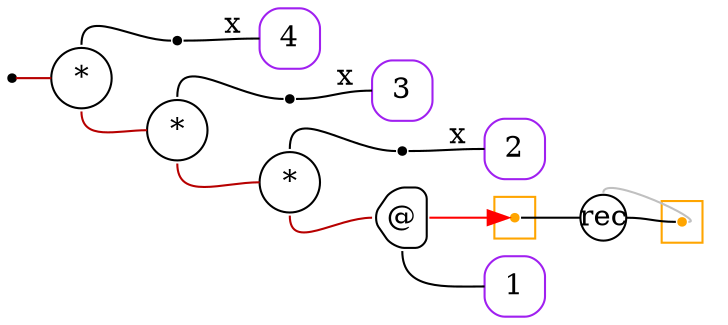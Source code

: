 digraph G {
  rankdir=LR;
  edge[arrowhead=none,arrowtail=none];
  node[fixedsize=true,shape=circle]
  size="9.201041666666667,5.219270833333334";
  labeldistance=0;
  nodesep=.175;
  ranksep=.175;

 nd1[shape=point];
   nd14[label="4",tooltip="nd14-ConstGraph",style=rounded,orientation=90,shape=square,width=.4,height=.4,color="purple"];
 nd42[label="*",tooltip="nd42-BinOpGraph",style=rounded,width=.4,height=.4,color="#000000"];
 nd59[label=" ",tooltip="nd59-ContractGraph",style=rounded,orientation=90,shape=point];
   nd113[label="3",tooltip="nd113-ConstGraph",style=rounded,orientation=90,shape=square,width=.4,height=.4,color="purple"];
 nd84[label="*",tooltip="nd84-BinOpGraph",style=rounded,width=.4,height=.4,color="#000000"];
 nd92[label=" ",tooltip="nd92-ContractGraph",style=rounded,orientation=90,shape=point];
   nd162[label="2",tooltip="nd162-ConstGraph",style=rounded,orientation=90,shape=square,width=.4,height=.4,color="purple"];
 nd133[label="*",tooltip="nd133-BinOpGraph",style=rounded,width=.4,height=.4,color="#000000"];
 nd134[label="@",tooltip="nd134-AppGraph",style=rounded,orientation=90,shape=house,width=.4,height=.4,color="#000000"];
 nd141[label=" ",tooltip="nd141-ContractGraph",style=rounded,orientation=90,shape=point];
   nd211[label="1",tooltip="nd211-ConstGraph",style=rounded,orientation=90,shape=square,width=.4,height=.4,color="purple"];
 subgraph cluster_nd170 {
   graph[style=fill,color="orange"];
   ndcluster_nd170[tooltip="nd170",orientation=90,shape=point,color="orange"];
 };
 nd215[label="rec",tooltip="nd215-RecurGraph",style=rounded,width=.3,height=.3,color="#000000"];
   subgraph cluster_nd219 {
     graph[style=fill,color="orange"];
     ndcluster_nd219[tooltip="nd219",orientation=90,shape=point,color="orange"];
   };

  nd42->nd59[tailport=n,headport=w];
  nd1->nd42[label="",tailport=e,headport=w,color="#b70000",arrowhead=none,arrowtail=none];
  nd59->nd14[label="x",tailport=e,headport=w];
  nd84->nd92[tailport=n,headport=w];
  nd42->nd84[label="",tailport=s,headport=w,color="#b70000",arrowhead=none,arrowtail=none];
  nd92->nd113[label="x",tailport=e,headport=w];
  nd134->ndcluster_nd170[tailport=e,headport=w,color=red,arrowhead=normal];
  nd134->nd211[tailport=s,headport=w];
  nd133->nd134[tailport=s,headport=w,color="#b70000",arrowhead=none,arrowtail=none];
  nd133->nd141[tailport=n,headport=w];
  nd84->nd133[label="",tailport=s,headport=w,color="#b70000",arrowhead=none,arrowtail=none];
  nd141->nd162[label="x",tailport=e,headport=w];
  ndcluster_nd170->nd215[tailport=e,headport=w,color=black,arrowhead=none,arrowtail=none];
  nd215->ndcluster_nd219[dir=back,headport=e,tailport=n,color=grey,arrowhead=none,arrowtail=none];
  nd215->ndcluster_nd219[tailport=e,headport=w];
}